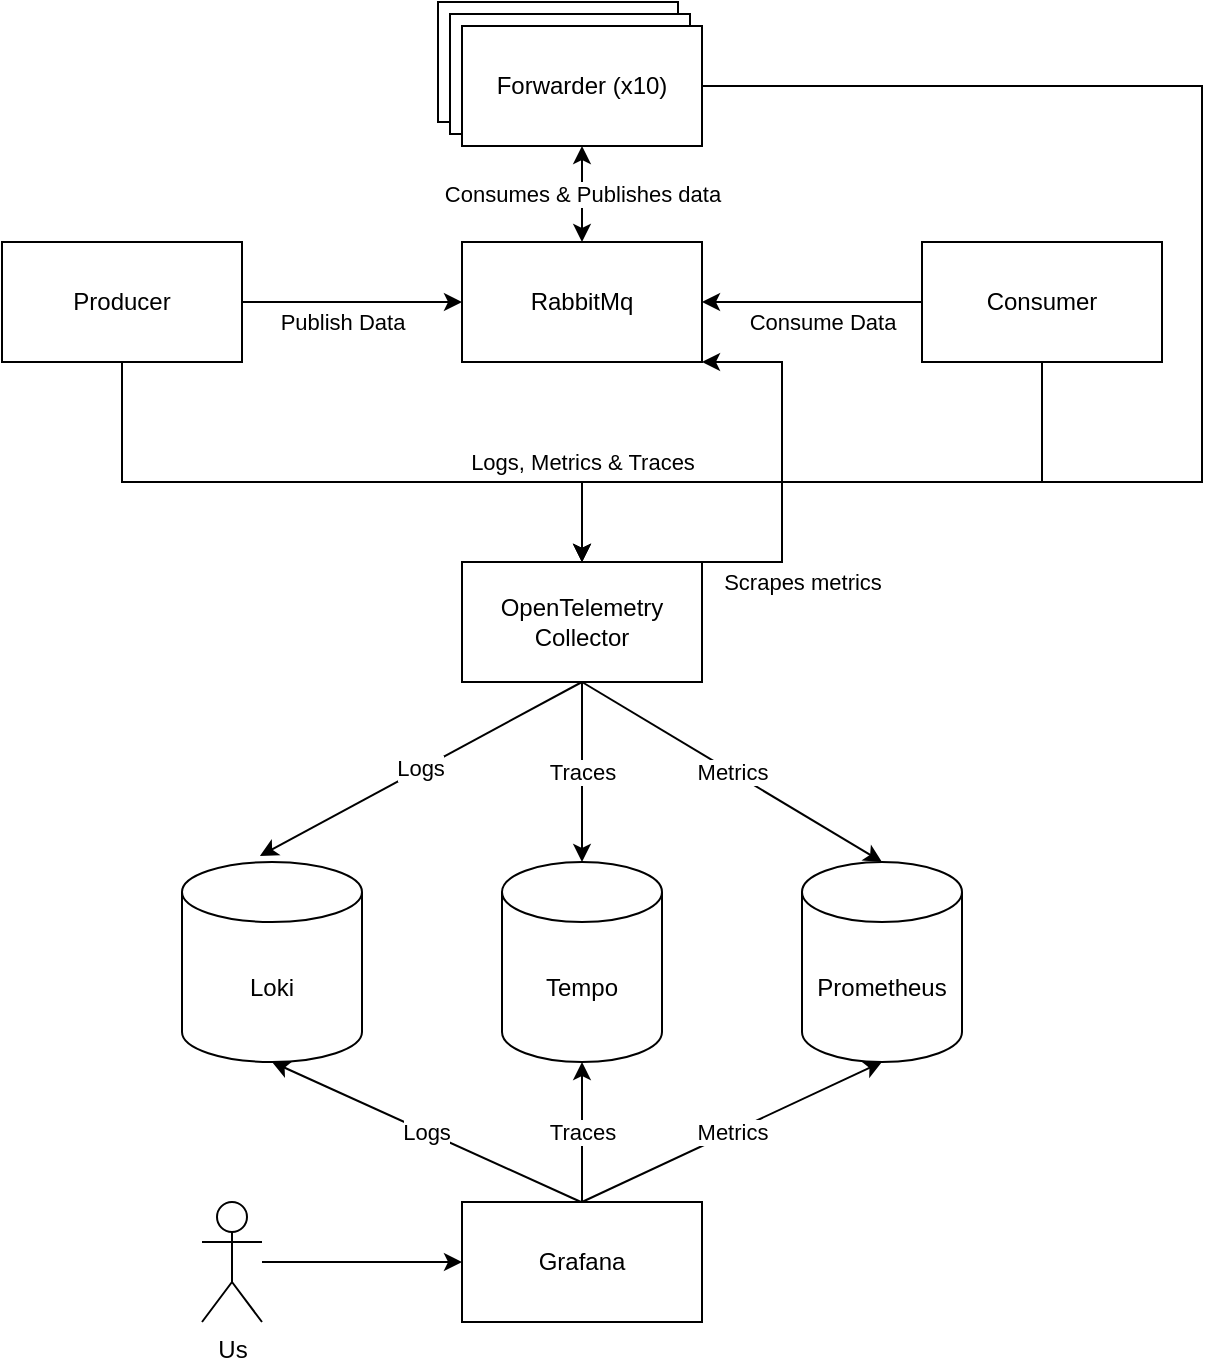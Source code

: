 <mxfile version="21.2.4" type="device">
  <diagram name="Page-1" id="EJFn7-5ckgu93pBlS-Av">
    <mxGraphModel dx="1674" dy="750" grid="1" gridSize="10" guides="1" tooltips="1" connect="1" arrows="1" fold="1" page="1" pageScale="1" pageWidth="850" pageHeight="1100" math="0" shadow="0">
      <root>
        <mxCell id="0" />
        <mxCell id="1" parent="0" />
        <mxCell id="h5QhY-LaQqM4STKRamqo-1" value="Producer" style="rounded=0;whiteSpace=wrap;html=1;" vertex="1" parent="1">
          <mxGeometry x="100" y="160" width="120" height="60" as="geometry" />
        </mxCell>
        <mxCell id="h5QhY-LaQqM4STKRamqo-2" value="Consumer" style="rounded=0;whiteSpace=wrap;html=1;" vertex="1" parent="1">
          <mxGeometry x="560" y="160" width="120" height="60" as="geometry" />
        </mxCell>
        <mxCell id="h5QhY-LaQqM4STKRamqo-3" value="OpenTelemetry Collector" style="rounded=0;whiteSpace=wrap;html=1;" vertex="1" parent="1">
          <mxGeometry x="330" y="320" width="120" height="60" as="geometry" />
        </mxCell>
        <mxCell id="h5QhY-LaQqM4STKRamqo-4" value="Loki" style="shape=cylinder3;whiteSpace=wrap;html=1;boundedLbl=1;backgroundOutline=1;size=15;" vertex="1" parent="1">
          <mxGeometry x="190" y="470" width="90" height="100" as="geometry" />
        </mxCell>
        <mxCell id="h5QhY-LaQqM4STKRamqo-5" value="Tempo" style="shape=cylinder3;whiteSpace=wrap;html=1;boundedLbl=1;backgroundOutline=1;size=15;" vertex="1" parent="1">
          <mxGeometry x="350" y="470" width="80" height="100" as="geometry" />
        </mxCell>
        <mxCell id="h5QhY-LaQqM4STKRamqo-6" value="Prometheus" style="shape=cylinder3;whiteSpace=wrap;html=1;boundedLbl=1;backgroundOutline=1;size=15;" vertex="1" parent="1">
          <mxGeometry x="500" y="470" width="80" height="100" as="geometry" />
        </mxCell>
        <mxCell id="h5QhY-LaQqM4STKRamqo-7" value="" style="endArrow=classic;html=1;rounded=0;exitX=0.5;exitY=1;exitDx=0;exitDy=0;entryX=0.5;entryY=0;entryDx=0;entryDy=0;" edge="1" parent="1" source="h5QhY-LaQqM4STKRamqo-1" target="h5QhY-LaQqM4STKRamqo-3">
          <mxGeometry x="-0.2" width="50" height="50" relative="1" as="geometry">
            <mxPoint x="350" y="270" as="sourcePoint" />
            <mxPoint x="400" y="220" as="targetPoint" />
            <Array as="points">
              <mxPoint x="160" y="280" />
              <mxPoint x="390" y="280" />
            </Array>
            <mxPoint as="offset" />
          </mxGeometry>
        </mxCell>
        <mxCell id="h5QhY-LaQqM4STKRamqo-8" value="RabbitMq" style="rounded=0;whiteSpace=wrap;html=1;" vertex="1" parent="1">
          <mxGeometry x="330" y="160" width="120" height="60" as="geometry" />
        </mxCell>
        <mxCell id="h5QhY-LaQqM4STKRamqo-9" value="Publish Data" style="endArrow=classic;html=1;rounded=0;entryX=0;entryY=0.5;entryDx=0;entryDy=0;" edge="1" parent="1" target="h5QhY-LaQqM4STKRamqo-8">
          <mxGeometry x="-0.091" y="-10" width="50" height="50" relative="1" as="geometry">
            <mxPoint x="220" y="190" as="sourcePoint" />
            <mxPoint x="340" y="110" as="targetPoint" />
            <Array as="points" />
            <mxPoint as="offset" />
          </mxGeometry>
        </mxCell>
        <mxCell id="h5QhY-LaQqM4STKRamqo-10" value="Consume Data" style="endArrow=classic;html=1;rounded=0;entryX=1;entryY=0.5;entryDx=0;entryDy=0;exitX=0;exitY=0.5;exitDx=0;exitDy=0;" edge="1" parent="1" source="h5QhY-LaQqM4STKRamqo-2" target="h5QhY-LaQqM4STKRamqo-8">
          <mxGeometry x="-0.091" y="10" width="50" height="50" relative="1" as="geometry">
            <mxPoint x="630" y="110" as="sourcePoint" />
            <mxPoint x="645" y="60" as="targetPoint" />
            <Array as="points" />
            <mxPoint as="offset" />
          </mxGeometry>
        </mxCell>
        <mxCell id="h5QhY-LaQqM4STKRamqo-11" value="Logs, Metrics &amp;amp; Traces" style="endArrow=classic;html=1;rounded=0;exitX=0.5;exitY=1;exitDx=0;exitDy=0;" edge="1" parent="1" source="h5QhY-LaQqM4STKRamqo-2">
          <mxGeometry x="0.758" y="-10" width="50" height="50" relative="1" as="geometry">
            <mxPoint x="540" y="220" as="sourcePoint" />
            <mxPoint x="390" y="320" as="targetPoint" />
            <Array as="points">
              <mxPoint x="620" y="280" />
              <mxPoint x="390" y="280" />
            </Array>
            <mxPoint x="10" y="-10" as="offset" />
          </mxGeometry>
        </mxCell>
        <mxCell id="h5QhY-LaQqM4STKRamqo-12" value="Grafana" style="rounded=0;whiteSpace=wrap;html=1;" vertex="1" parent="1">
          <mxGeometry x="330" y="640" width="120" height="60" as="geometry" />
        </mxCell>
        <mxCell id="h5QhY-LaQqM4STKRamqo-13" value="Us" style="shape=umlActor;verticalLabelPosition=bottom;verticalAlign=top;html=1;outlineConnect=0;" vertex="1" parent="1">
          <mxGeometry x="200" y="640" width="30" height="60" as="geometry" />
        </mxCell>
        <mxCell id="h5QhY-LaQqM4STKRamqo-14" value="" style="endArrow=classic;html=1;rounded=0;entryX=0;entryY=0.5;entryDx=0;entryDy=0;" edge="1" parent="1" source="h5QhY-LaQqM4STKRamqo-13" target="h5QhY-LaQqM4STKRamqo-12">
          <mxGeometry width="50" height="50" relative="1" as="geometry">
            <mxPoint x="250" y="670" as="sourcePoint" />
            <mxPoint x="300" y="620" as="targetPoint" />
          </mxGeometry>
        </mxCell>
        <mxCell id="h5QhY-LaQqM4STKRamqo-15" value="Metrics" style="endArrow=classic;html=1;rounded=0;entryX=0.5;entryY=1;entryDx=0;entryDy=0;entryPerimeter=0;" edge="1" parent="1" target="h5QhY-LaQqM4STKRamqo-6">
          <mxGeometry width="50" height="50" relative="1" as="geometry">
            <mxPoint x="390" y="640" as="sourcePoint" />
            <mxPoint x="440" y="590" as="targetPoint" />
          </mxGeometry>
        </mxCell>
        <mxCell id="h5QhY-LaQqM4STKRamqo-16" value="Traces" style="endArrow=classic;html=1;rounded=0;entryX=0.5;entryY=1;entryDx=0;entryDy=0;entryPerimeter=0;" edge="1" parent="1" target="h5QhY-LaQqM4STKRamqo-5">
          <mxGeometry width="50" height="50" relative="1" as="geometry">
            <mxPoint x="390" y="640" as="sourcePoint" />
            <mxPoint x="550" y="580" as="targetPoint" />
          </mxGeometry>
        </mxCell>
        <mxCell id="h5QhY-LaQqM4STKRamqo-17" value="Logs" style="endArrow=classic;html=1;rounded=0;entryX=0.5;entryY=1;entryDx=0;entryDy=0;entryPerimeter=0;" edge="1" parent="1" target="h5QhY-LaQqM4STKRamqo-4">
          <mxGeometry width="50" height="50" relative="1" as="geometry">
            <mxPoint x="389.5" y="640" as="sourcePoint" />
            <mxPoint x="389.5" y="570" as="targetPoint" />
          </mxGeometry>
        </mxCell>
        <mxCell id="h5QhY-LaQqM4STKRamqo-20" value="Metrics" style="endArrow=classic;html=1;rounded=0;entryX=0.5;entryY=0;entryDx=0;entryDy=0;entryPerimeter=0;exitX=0.5;exitY=1;exitDx=0;exitDy=0;" edge="1" parent="1" source="h5QhY-LaQqM4STKRamqo-3" target="h5QhY-LaQqM4STKRamqo-6">
          <mxGeometry width="50" height="50" relative="1" as="geometry">
            <mxPoint x="645" y="420" as="sourcePoint" />
            <mxPoint x="795" y="350" as="targetPoint" />
          </mxGeometry>
        </mxCell>
        <mxCell id="h5QhY-LaQqM4STKRamqo-21" value="Traces" style="endArrow=classic;html=1;rounded=0;entryX=0.5;entryY=0;entryDx=0;entryDy=0;entryPerimeter=0;" edge="1" parent="1" target="h5QhY-LaQqM4STKRamqo-5">
          <mxGeometry width="50" height="50" relative="1" as="geometry">
            <mxPoint x="390" y="380" as="sourcePoint" />
            <mxPoint x="645" y="350" as="targetPoint" />
          </mxGeometry>
        </mxCell>
        <mxCell id="h5QhY-LaQqM4STKRamqo-22" value="Logs" style="endArrow=classic;html=1;rounded=0;entryX=0.433;entryY=-0.03;entryDx=0;entryDy=0;entryPerimeter=0;exitX=0.5;exitY=1;exitDx=0;exitDy=0;" edge="1" parent="1" source="h5QhY-LaQqM4STKRamqo-3" target="h5QhY-LaQqM4STKRamqo-4">
          <mxGeometry width="50" height="50" relative="1" as="geometry">
            <mxPoint x="644.5" y="420" as="sourcePoint" />
            <mxPoint x="490" y="350" as="targetPoint" />
          </mxGeometry>
        </mxCell>
        <mxCell id="h5QhY-LaQqM4STKRamqo-38" value="Scrapes metrics" style="endArrow=classic;html=1;rounded=0;entryX=1;entryY=1;entryDx=0;entryDy=0;" edge="1" parent="1" target="h5QhY-LaQqM4STKRamqo-8">
          <mxGeometry x="-0.556" y="-14" width="50" height="50" relative="1" as="geometry">
            <mxPoint x="450" y="320" as="sourcePoint" />
            <mxPoint x="500" y="270" as="targetPoint" />
            <Array as="points">
              <mxPoint x="490" y="320" />
              <mxPoint x="490" y="220" />
            </Array>
            <mxPoint x="-4" y="10" as="offset" />
          </mxGeometry>
        </mxCell>
        <mxCell id="h5QhY-LaQqM4STKRamqo-39" value="Forwarder (x10)" style="rounded=0;whiteSpace=wrap;html=1;" vertex="1" parent="1">
          <mxGeometry x="318" y="40" width="120" height="60" as="geometry" />
        </mxCell>
        <mxCell id="h5QhY-LaQqM4STKRamqo-40" value="Forwarder (x10)" style="rounded=0;whiteSpace=wrap;html=1;" vertex="1" parent="1">
          <mxGeometry x="324" y="46" width="120" height="60" as="geometry" />
        </mxCell>
        <mxCell id="h5QhY-LaQqM4STKRamqo-41" value="Forwarder (x10)" style="rounded=0;whiteSpace=wrap;html=1;" vertex="1" parent="1">
          <mxGeometry x="330" y="52" width="120" height="60" as="geometry" />
        </mxCell>
        <mxCell id="h5QhY-LaQqM4STKRamqo-43" value="Consumes &amp;amp; Publishes data" style="endArrow=classic;startArrow=classic;html=1;rounded=0;exitX=0.5;exitY=0;exitDx=0;exitDy=0;entryX=0.5;entryY=1;entryDx=0;entryDy=0;" edge="1" parent="1" source="h5QhY-LaQqM4STKRamqo-8" target="h5QhY-LaQqM4STKRamqo-41">
          <mxGeometry width="50" height="50" relative="1" as="geometry">
            <mxPoint x="540" y="140" as="sourcePoint" />
            <mxPoint x="590" y="90" as="targetPoint" />
          </mxGeometry>
        </mxCell>
        <mxCell id="h5QhY-LaQqM4STKRamqo-44" value="" style="endArrow=classic;html=1;rounded=0;exitX=1;exitY=0.5;exitDx=0;exitDy=0;entryX=0.5;entryY=0;entryDx=0;entryDy=0;" edge="1" parent="1" source="h5QhY-LaQqM4STKRamqo-41" target="h5QhY-LaQqM4STKRamqo-3">
          <mxGeometry width="50" height="50" relative="1" as="geometry">
            <mxPoint x="550" y="100" as="sourcePoint" />
            <mxPoint x="600" y="50" as="targetPoint" />
            <Array as="points">
              <mxPoint x="700" y="82" />
              <mxPoint x="700" y="280" />
              <mxPoint x="390" y="280" />
            </Array>
          </mxGeometry>
        </mxCell>
      </root>
    </mxGraphModel>
  </diagram>
</mxfile>
